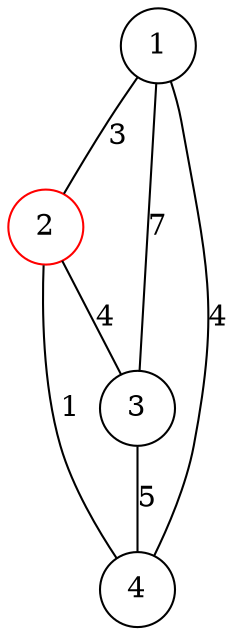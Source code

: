 graph RESULT{
node [shape = circle];
2 [color = red];
1--2 [ label = 3 ];
1--3 [ label = 7 ];
1--4 [ label = 4 ];
2--3 [ label = 4 ];
2--4 [ label = 1 ];
3--4 [ label = 5 ];
}